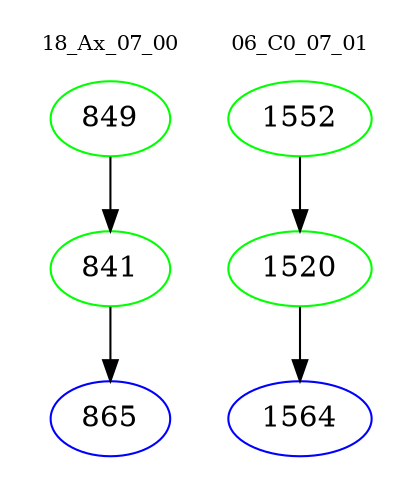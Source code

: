 digraph{
subgraph cluster_0 {
color = white
label = "18_Ax_07_00";
fontsize=10;
T0_849 [label="849", color="green"]
T0_849 -> T0_841 [color="black"]
T0_841 [label="841", color="green"]
T0_841 -> T0_865 [color="black"]
T0_865 [label="865", color="blue"]
}
subgraph cluster_1 {
color = white
label = "06_C0_07_01";
fontsize=10;
T1_1552 [label="1552", color="green"]
T1_1552 -> T1_1520 [color="black"]
T1_1520 [label="1520", color="green"]
T1_1520 -> T1_1564 [color="black"]
T1_1564 [label="1564", color="blue"]
}
}
